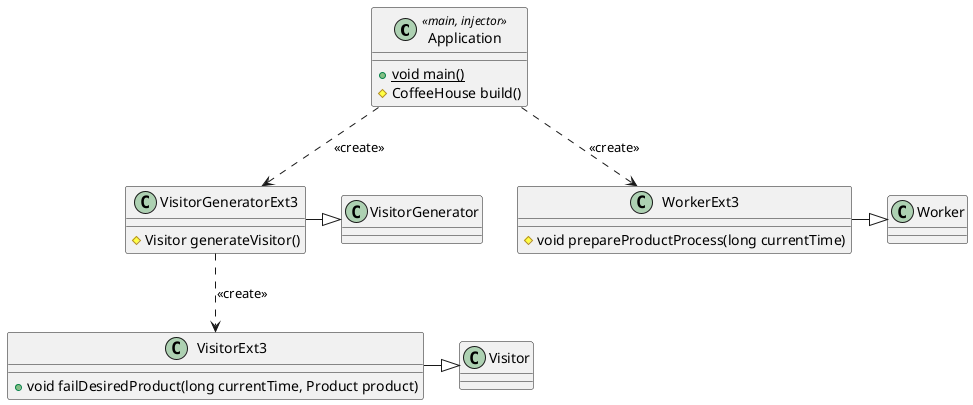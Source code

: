 @startuml ext3


class Application <<main, injector>> {
    + {static} void main()
    # CoffeeHouse build()
}

class VisitorGeneratorExt3 {
    # Visitor generateVisitor()
}

class VisitorExt3 {
    + void failDesiredProduct(long currentTime, Product product)
}

VisitorGeneratorExt3 -|> VisitorGenerator
VisitorExt3 -|> Visitor

class WorkerExt3 {
    # void prepareProductProcess(long currentTime)
}

WorkerExt3 -|> Worker

Application ..> WorkerExt3 : <<create>>
Application ..> VisitorGeneratorExt3 : <<create>>
VisitorGeneratorExt3 ..> VisitorExt3 : <<create>>

@enduml